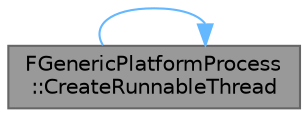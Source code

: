 digraph "FGenericPlatformProcess::CreateRunnableThread"
{
 // INTERACTIVE_SVG=YES
 // LATEX_PDF_SIZE
  bgcolor="transparent";
  edge [fontname=Helvetica,fontsize=10,labelfontname=Helvetica,labelfontsize=10];
  node [fontname=Helvetica,fontsize=10,shape=box,height=0.2,width=0.4];
  rankdir="LR";
  Node1 [id="Node000001",label="FGenericPlatformProcess\l::CreateRunnableThread",height=0.2,width=0.4,color="gray40", fillcolor="grey60", style="filled", fontcolor="black",tooltip="Creates the platform-specific runnable thread."];
  Node1 -> Node1 [id="edge1_Node000001_Node000001",color="steelblue1",style="solid",tooltip=" "];
}
